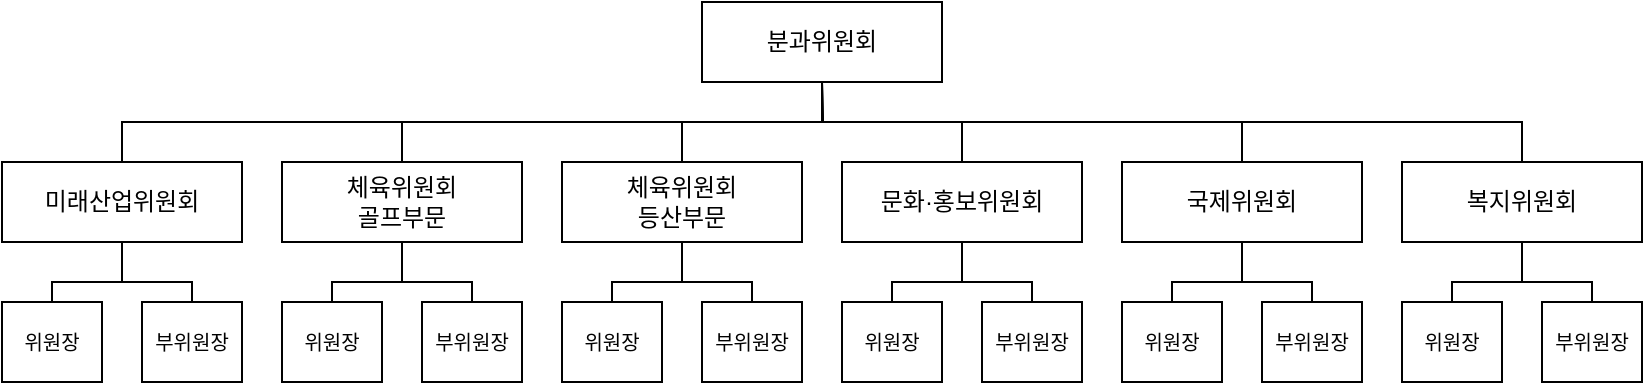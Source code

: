 <mxfile version="24.4.3" type="github">
  <diagram name="페이지-1" id="KoFtYKBcT5BUMtc4sA9n">
    <mxGraphModel dx="1557" dy="631" grid="0" gridSize="10" guides="1" tooltips="1" connect="1" arrows="1" fold="1" page="0" pageScale="1" pageWidth="827" pageHeight="1169" math="0" shadow="0">
      <root>
        <mxCell id="0" />
        <mxCell id="1" parent="0" />
        <mxCell id="YeNz1vKL4jXaJk9yQajJ-1" value="분과위원회" style="whiteSpace=wrap;html=1;" vertex="1" parent="1">
          <mxGeometry x="310" y="200" width="120" height="40" as="geometry" />
        </mxCell>
        <mxCell id="YeNz1vKL4jXaJk9yQajJ-10" style="edgeStyle=orthogonalEdgeStyle;rounded=0;orthogonalLoop=1;jettySize=auto;html=1;exitX=0.5;exitY=0;exitDx=0;exitDy=0;entryX=0.5;entryY=1;entryDx=0;entryDy=0;endArrow=none;endFill=0;" edge="1" parent="1" source="YeNz1vKL4jXaJk9yQajJ-2" target="YeNz1vKL4jXaJk9yQajJ-1">
          <mxGeometry relative="1" as="geometry" />
        </mxCell>
        <mxCell id="YeNz1vKL4jXaJk9yQajJ-32" style="edgeStyle=orthogonalEdgeStyle;rounded=0;orthogonalLoop=1;jettySize=auto;html=1;exitX=0.5;exitY=1;exitDx=0;exitDy=0;entryX=0.5;entryY=0;entryDx=0;entryDy=0;endArrow=none;endFill=0;" edge="1" parent="1" source="YeNz1vKL4jXaJk9yQajJ-2" target="YeNz1vKL4jXaJk9yQajJ-17">
          <mxGeometry relative="1" as="geometry">
            <Array as="points">
              <mxPoint x="20" y="340" />
            </Array>
          </mxGeometry>
        </mxCell>
        <mxCell id="YeNz1vKL4jXaJk9yQajJ-33" style="edgeStyle=orthogonalEdgeStyle;rounded=0;orthogonalLoop=1;jettySize=auto;html=1;exitX=0.5;exitY=1;exitDx=0;exitDy=0;entryX=0.5;entryY=0;entryDx=0;entryDy=0;endArrow=none;endFill=0;" edge="1" parent="1" source="YeNz1vKL4jXaJk9yQajJ-2" target="YeNz1vKL4jXaJk9yQajJ-18">
          <mxGeometry relative="1" as="geometry" />
        </mxCell>
        <mxCell id="YeNz1vKL4jXaJk9yQajJ-2" value="미래산업위원회" style="whiteSpace=wrap;html=1;" vertex="1" parent="1">
          <mxGeometry x="-40" y="280" width="120" height="40" as="geometry" />
        </mxCell>
        <mxCell id="YeNz1vKL4jXaJk9yQajJ-11" style="edgeStyle=orthogonalEdgeStyle;rounded=0;orthogonalLoop=1;jettySize=auto;html=1;exitX=0.5;exitY=0;exitDx=0;exitDy=0;entryX=0.5;entryY=1;entryDx=0;entryDy=0;endArrow=none;endFill=0;" edge="1" parent="1" source="YeNz1vKL4jXaJk9yQajJ-3" target="YeNz1vKL4jXaJk9yQajJ-1">
          <mxGeometry relative="1" as="geometry" />
        </mxCell>
        <mxCell id="YeNz1vKL4jXaJk9yQajJ-3" value="체육위원회&lt;div&gt;골프부문&lt;/div&gt;" style="whiteSpace=wrap;html=1;" vertex="1" parent="1">
          <mxGeometry x="100" y="280" width="120" height="40" as="geometry" />
        </mxCell>
        <mxCell id="YeNz1vKL4jXaJk9yQajJ-12" style="edgeStyle=orthogonalEdgeStyle;rounded=0;orthogonalLoop=1;jettySize=auto;html=1;exitX=0.5;exitY=0;exitDx=0;exitDy=0;endArrow=none;endFill=0;" edge="1" parent="1" source="YeNz1vKL4jXaJk9yQajJ-4">
          <mxGeometry relative="1" as="geometry">
            <mxPoint x="370" y="240.0" as="targetPoint" />
          </mxGeometry>
        </mxCell>
        <mxCell id="YeNz1vKL4jXaJk9yQajJ-4" value="체육위원회&lt;div&gt;등산부문&lt;/div&gt;" style="whiteSpace=wrap;html=1;" vertex="1" parent="1">
          <mxGeometry x="240" y="280" width="120" height="40" as="geometry" />
        </mxCell>
        <mxCell id="YeNz1vKL4jXaJk9yQajJ-13" style="edgeStyle=orthogonalEdgeStyle;rounded=0;orthogonalLoop=1;jettySize=auto;html=1;exitX=0.5;exitY=0;exitDx=0;exitDy=0;endArrow=none;endFill=0;" edge="1" parent="1" source="YeNz1vKL4jXaJk9yQajJ-5">
          <mxGeometry relative="1" as="geometry">
            <mxPoint x="370" y="240.0" as="targetPoint" />
          </mxGeometry>
        </mxCell>
        <mxCell id="YeNz1vKL4jXaJk9yQajJ-5" value="문화·홍보위원회" style="whiteSpace=wrap;html=1;" vertex="1" parent="1">
          <mxGeometry x="380" y="280" width="120" height="40" as="geometry" />
        </mxCell>
        <mxCell id="YeNz1vKL4jXaJk9yQajJ-14" style="edgeStyle=orthogonalEdgeStyle;rounded=0;orthogonalLoop=1;jettySize=auto;html=1;exitX=0.5;exitY=0;exitDx=0;exitDy=0;entryX=0.5;entryY=1;entryDx=0;entryDy=0;endArrow=none;endFill=0;" edge="1" parent="1" source="YeNz1vKL4jXaJk9yQajJ-6" target="YeNz1vKL4jXaJk9yQajJ-1">
          <mxGeometry relative="1" as="geometry" />
        </mxCell>
        <mxCell id="YeNz1vKL4jXaJk9yQajJ-6" value="국제위원회" style="whiteSpace=wrap;html=1;" vertex="1" parent="1">
          <mxGeometry x="520" y="280" width="120" height="40" as="geometry" />
        </mxCell>
        <mxCell id="YeNz1vKL4jXaJk9yQajJ-16" style="edgeStyle=orthogonalEdgeStyle;rounded=0;orthogonalLoop=1;jettySize=auto;html=1;exitX=0.5;exitY=0;exitDx=0;exitDy=0;entryX=0.5;entryY=1;entryDx=0;entryDy=0;endArrow=none;endFill=0;" edge="1" parent="1" source="YeNz1vKL4jXaJk9yQajJ-7" target="YeNz1vKL4jXaJk9yQajJ-1">
          <mxGeometry relative="1" as="geometry" />
        </mxCell>
        <mxCell id="YeNz1vKL4jXaJk9yQajJ-7" value="복지위원회" style="whiteSpace=wrap;html=1;" vertex="1" parent="1">
          <mxGeometry x="660" y="280" width="120" height="40" as="geometry" />
        </mxCell>
        <mxCell id="YeNz1vKL4jXaJk9yQajJ-17" value="&lt;font style=&quot;font-size: 10px;&quot;&gt;위원장&lt;/font&gt;" style="whiteSpace=wrap;html=1;" vertex="1" parent="1">
          <mxGeometry x="-40" y="350" width="50" height="40" as="geometry" />
        </mxCell>
        <mxCell id="YeNz1vKL4jXaJk9yQajJ-18" value="&lt;font style=&quot;font-size: 10px;&quot;&gt;부위&lt;span style=&quot;background-color: initial;&quot;&gt;원장&lt;/span&gt;&lt;/font&gt;" style="whiteSpace=wrap;html=1;" vertex="1" parent="1">
          <mxGeometry x="30" y="350" width="50" height="40" as="geometry" />
        </mxCell>
        <mxCell id="YeNz1vKL4jXaJk9yQajJ-34" style="edgeStyle=orthogonalEdgeStyle;rounded=0;orthogonalLoop=1;jettySize=auto;html=1;exitX=0.5;exitY=1;exitDx=0;exitDy=0;entryX=0.5;entryY=0;entryDx=0;entryDy=0;endArrow=none;endFill=0;" edge="1" target="YeNz1vKL4jXaJk9yQajJ-36" parent="1">
          <mxGeometry relative="1" as="geometry">
            <mxPoint x="160" y="320" as="sourcePoint" />
            <Array as="points">
              <mxPoint x="160" y="340" />
            </Array>
          </mxGeometry>
        </mxCell>
        <mxCell id="YeNz1vKL4jXaJk9yQajJ-35" style="edgeStyle=orthogonalEdgeStyle;rounded=0;orthogonalLoop=1;jettySize=auto;html=1;exitX=0.5;exitY=1;exitDx=0;exitDy=0;entryX=0.5;entryY=0;entryDx=0;entryDy=0;endArrow=none;endFill=0;" edge="1" target="YeNz1vKL4jXaJk9yQajJ-37" parent="1">
          <mxGeometry relative="1" as="geometry">
            <mxPoint x="160" y="320" as="sourcePoint" />
            <Array as="points">
              <mxPoint x="160" y="340" />
              <mxPoint x="195" y="340" />
            </Array>
          </mxGeometry>
        </mxCell>
        <mxCell id="YeNz1vKL4jXaJk9yQajJ-36" value="&lt;font style=&quot;font-size: 10px;&quot;&gt;위원장&lt;/font&gt;" style="whiteSpace=wrap;html=1;" vertex="1" parent="1">
          <mxGeometry x="100" y="350" width="50" height="40" as="geometry" />
        </mxCell>
        <mxCell id="YeNz1vKL4jXaJk9yQajJ-37" value="&lt;font style=&quot;font-size: 10px;&quot;&gt;부위&lt;span style=&quot;background-color: initial;&quot;&gt;원장&lt;/span&gt;&lt;/font&gt;" style="whiteSpace=wrap;html=1;" vertex="1" parent="1">
          <mxGeometry x="170" y="350" width="50" height="40" as="geometry" />
        </mxCell>
        <mxCell id="YeNz1vKL4jXaJk9yQajJ-38" style="edgeStyle=orthogonalEdgeStyle;rounded=0;orthogonalLoop=1;jettySize=auto;html=1;exitX=0.5;exitY=1;exitDx=0;exitDy=0;entryX=0.5;entryY=0;entryDx=0;entryDy=0;endArrow=none;endFill=0;" edge="1" target="YeNz1vKL4jXaJk9yQajJ-40" parent="1">
          <mxGeometry relative="1" as="geometry">
            <mxPoint x="300" y="320" as="sourcePoint" />
            <Array as="points">
              <mxPoint x="300" y="340" />
            </Array>
          </mxGeometry>
        </mxCell>
        <mxCell id="YeNz1vKL4jXaJk9yQajJ-39" style="edgeStyle=orthogonalEdgeStyle;rounded=0;orthogonalLoop=1;jettySize=auto;html=1;exitX=0.5;exitY=1;exitDx=0;exitDy=0;entryX=0.5;entryY=0;entryDx=0;entryDy=0;endArrow=none;endFill=0;" edge="1" target="YeNz1vKL4jXaJk9yQajJ-41" parent="1">
          <mxGeometry relative="1" as="geometry">
            <mxPoint x="300" y="320" as="sourcePoint" />
            <Array as="points">
              <mxPoint x="300" y="340" />
              <mxPoint x="335" y="340" />
            </Array>
          </mxGeometry>
        </mxCell>
        <mxCell id="YeNz1vKL4jXaJk9yQajJ-40" value="&lt;font style=&quot;font-size: 10px;&quot;&gt;위원장&lt;/font&gt;" style="whiteSpace=wrap;html=1;" vertex="1" parent="1">
          <mxGeometry x="240" y="350" width="50" height="40" as="geometry" />
        </mxCell>
        <mxCell id="YeNz1vKL4jXaJk9yQajJ-41" value="&lt;font style=&quot;font-size: 10px;&quot;&gt;부위&lt;span style=&quot;background-color: initial;&quot;&gt;원장&lt;/span&gt;&lt;/font&gt;" style="whiteSpace=wrap;html=1;" vertex="1" parent="1">
          <mxGeometry x="310" y="350" width="50" height="40" as="geometry" />
        </mxCell>
        <mxCell id="YeNz1vKL4jXaJk9yQajJ-42" style="edgeStyle=orthogonalEdgeStyle;rounded=0;orthogonalLoop=1;jettySize=auto;html=1;exitX=0.5;exitY=1;exitDx=0;exitDy=0;entryX=0.5;entryY=0;entryDx=0;entryDy=0;endArrow=none;endFill=0;" edge="1" target="YeNz1vKL4jXaJk9yQajJ-44" parent="1">
          <mxGeometry relative="1" as="geometry">
            <mxPoint x="440" y="320" as="sourcePoint" />
            <Array as="points">
              <mxPoint x="440" y="340" />
            </Array>
          </mxGeometry>
        </mxCell>
        <mxCell id="YeNz1vKL4jXaJk9yQajJ-43" style="edgeStyle=orthogonalEdgeStyle;rounded=0;orthogonalLoop=1;jettySize=auto;html=1;exitX=0.5;exitY=1;exitDx=0;exitDy=0;entryX=0.5;entryY=0;entryDx=0;entryDy=0;endArrow=none;endFill=0;" edge="1" target="YeNz1vKL4jXaJk9yQajJ-45" parent="1">
          <mxGeometry relative="1" as="geometry">
            <mxPoint x="440" y="320" as="sourcePoint" />
            <Array as="points">
              <mxPoint x="440" y="340" />
              <mxPoint x="475" y="340" />
            </Array>
          </mxGeometry>
        </mxCell>
        <mxCell id="YeNz1vKL4jXaJk9yQajJ-44" value="&lt;font style=&quot;font-size: 10px;&quot;&gt;위원장&lt;/font&gt;" style="whiteSpace=wrap;html=1;" vertex="1" parent="1">
          <mxGeometry x="380" y="350" width="50" height="40" as="geometry" />
        </mxCell>
        <mxCell id="YeNz1vKL4jXaJk9yQajJ-45" value="&lt;font style=&quot;font-size: 10px;&quot;&gt;부위&lt;span style=&quot;background-color: initial;&quot;&gt;원장&lt;/span&gt;&lt;/font&gt;" style="whiteSpace=wrap;html=1;" vertex="1" parent="1">
          <mxGeometry x="450" y="350" width="50" height="40" as="geometry" />
        </mxCell>
        <mxCell id="YeNz1vKL4jXaJk9yQajJ-46" style="edgeStyle=orthogonalEdgeStyle;rounded=0;orthogonalLoop=1;jettySize=auto;html=1;exitX=0.5;exitY=1;exitDx=0;exitDy=0;entryX=0.5;entryY=0;entryDx=0;entryDy=0;endArrow=none;endFill=0;" edge="1" target="YeNz1vKL4jXaJk9yQajJ-48" parent="1">
          <mxGeometry relative="1" as="geometry">
            <mxPoint x="580" y="320" as="sourcePoint" />
            <Array as="points">
              <mxPoint x="580" y="340" />
            </Array>
          </mxGeometry>
        </mxCell>
        <mxCell id="YeNz1vKL4jXaJk9yQajJ-47" style="edgeStyle=orthogonalEdgeStyle;rounded=0;orthogonalLoop=1;jettySize=auto;html=1;exitX=0.5;exitY=1;exitDx=0;exitDy=0;entryX=0.5;entryY=0;entryDx=0;entryDy=0;endArrow=none;endFill=0;" edge="1" target="YeNz1vKL4jXaJk9yQajJ-49" parent="1">
          <mxGeometry relative="1" as="geometry">
            <mxPoint x="580" y="320" as="sourcePoint" />
            <Array as="points">
              <mxPoint x="580" y="340" />
              <mxPoint x="615" y="340" />
            </Array>
          </mxGeometry>
        </mxCell>
        <mxCell id="YeNz1vKL4jXaJk9yQajJ-48" value="&lt;font style=&quot;font-size: 10px;&quot;&gt;위원장&lt;/font&gt;" style="whiteSpace=wrap;html=1;" vertex="1" parent="1">
          <mxGeometry x="520" y="350" width="50" height="40" as="geometry" />
        </mxCell>
        <mxCell id="YeNz1vKL4jXaJk9yQajJ-49" value="&lt;font style=&quot;font-size: 10px;&quot;&gt;부위&lt;span style=&quot;background-color: initial;&quot;&gt;원장&lt;/span&gt;&lt;/font&gt;" style="whiteSpace=wrap;html=1;" vertex="1" parent="1">
          <mxGeometry x="590" y="350" width="50" height="40" as="geometry" />
        </mxCell>
        <mxCell id="YeNz1vKL4jXaJk9yQajJ-50" style="edgeStyle=orthogonalEdgeStyle;rounded=0;orthogonalLoop=1;jettySize=auto;html=1;exitX=0.5;exitY=1;exitDx=0;exitDy=0;entryX=0.5;entryY=0;entryDx=0;entryDy=0;endArrow=none;endFill=0;" edge="1" target="YeNz1vKL4jXaJk9yQajJ-52" parent="1">
          <mxGeometry relative="1" as="geometry">
            <mxPoint x="720" y="320" as="sourcePoint" />
            <Array as="points">
              <mxPoint x="720" y="340" />
            </Array>
          </mxGeometry>
        </mxCell>
        <mxCell id="YeNz1vKL4jXaJk9yQajJ-51" style="edgeStyle=orthogonalEdgeStyle;rounded=0;orthogonalLoop=1;jettySize=auto;html=1;exitX=0.5;exitY=1;exitDx=0;exitDy=0;entryX=0.5;entryY=0;entryDx=0;entryDy=0;endArrow=none;endFill=0;" edge="1" target="YeNz1vKL4jXaJk9yQajJ-53" parent="1">
          <mxGeometry relative="1" as="geometry">
            <mxPoint x="720" y="320" as="sourcePoint" />
            <Array as="points">
              <mxPoint x="720" y="340" />
              <mxPoint x="755" y="340" />
            </Array>
          </mxGeometry>
        </mxCell>
        <mxCell id="YeNz1vKL4jXaJk9yQajJ-52" value="&lt;font style=&quot;font-size: 10px;&quot;&gt;위원장&lt;/font&gt;" style="whiteSpace=wrap;html=1;" vertex="1" parent="1">
          <mxGeometry x="660" y="350" width="50" height="40" as="geometry" />
        </mxCell>
        <mxCell id="YeNz1vKL4jXaJk9yQajJ-53" value="&lt;font style=&quot;font-size: 10px;&quot;&gt;부위&lt;span style=&quot;background-color: initial;&quot;&gt;원장&lt;/span&gt;&lt;/font&gt;" style="whiteSpace=wrap;html=1;" vertex="1" parent="1">
          <mxGeometry x="730" y="350" width="50" height="40" as="geometry" />
        </mxCell>
      </root>
    </mxGraphModel>
  </diagram>
</mxfile>
